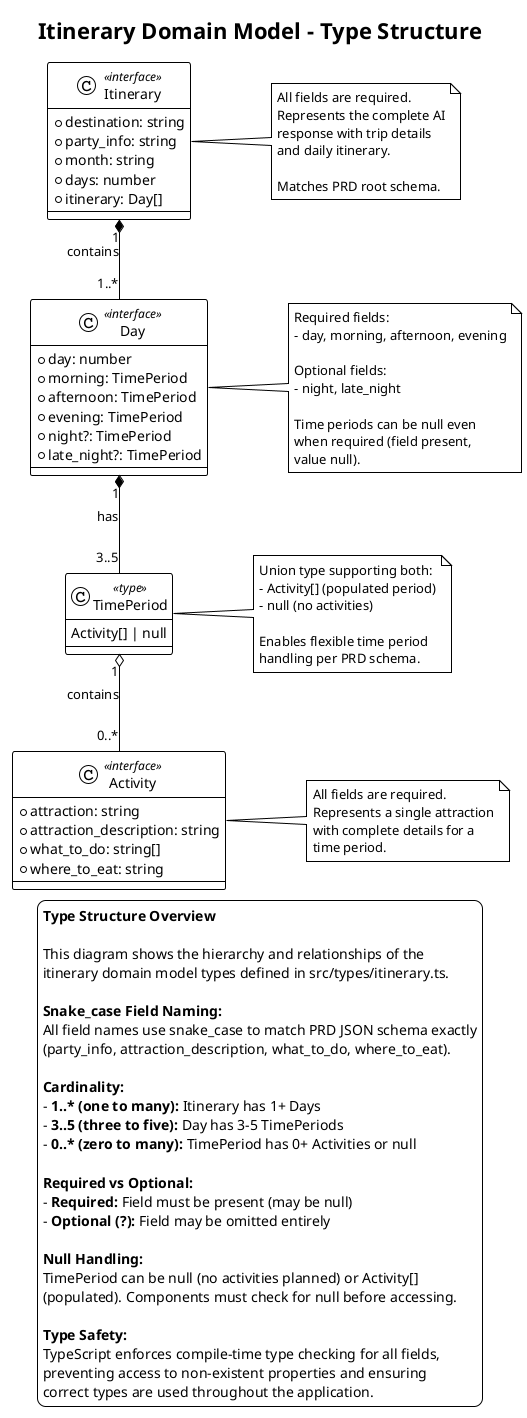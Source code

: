 @startuml type-structure
!theme plain
skinparam linetype ortho
skinparam nodesep 80
skinparam ranksep 80

title Itinerary Domain Model - Type Structure

' Activity interface - represents a single attraction
class Activity <<interface>> {
  + attraction: string
  + attraction_description: string
  + what_to_do: string[]
  + where_to_eat: string
}

note right of Activity
  All fields are required.
  Represents a single attraction
  with complete details for a
  time period.
end note

' TimePeriod type - union of Activity array or null
class "TimePeriod" as TimePeriod <<type>> {
  Activity[] | null
}

note right of TimePeriod
  Union type supporting both:
  - Activity[] (populated period)
  - null (no activities)

  Enables flexible time period
  handling per PRD schema.
end note

' Day interface - represents one day in itinerary
class Day <<interface>> {
  + day: number
  + morning: TimePeriod
  + afternoon: TimePeriod
  + evening: TimePeriod
  + night?: TimePeriod
  + late_night?: TimePeriod
}

note right of Day
  Required fields:
  - day, morning, afternoon, evening

  Optional fields:
  - night, late_night

  Time periods can be null even
  when required (field present,
  value null).
end note

' Itinerary interface - top-level response
class Itinerary <<interface>> {
  + destination: string
  + party_info: string
  + month: string
  + days: number
  + itinerary: Day[]
}

note right of Itinerary
  All fields are required.
  Represents the complete AI
  response with trip details
  and daily itinerary.

  Matches PRD root schema.
end note

' Relationships with cardinality
Itinerary "1" *-- "1..*" Day : contains
Day "1" *-- "3..5" TimePeriod : has
TimePeriod "1" o-- "0..*" Activity : contains

' Relationship cardinality explained in legend below

' Legend explaining type safety
legend bottom
  <b>Type Structure Overview</b>

  This diagram shows the hierarchy and relationships of the
  itinerary domain model types defined in src/types/itinerary.ts.

  <b>Snake_case Field Naming:</b>
  All field names use snake_case to match PRD JSON schema exactly
  (party_info, attraction_description, what_to_do, where_to_eat).

  <b>Cardinality:</b>
  - <b>1..* (one to many):</b> Itinerary has 1+ Days
  - <b>3..5 (three to five):</b> Day has 3-5 TimePeriods
  - <b>0..* (zero to many):</b> TimePeriod has 0+ Activities or null

  <b>Required vs Optional:</b>
  - <b>Required:</b> Field must be present (may be null)
  - <b>Optional (?):</b> Field may be omitted entirely

  <b>Null Handling:</b>
  TimePeriod can be null (no activities planned) or Activity[]
  (populated). Components must check for null before accessing.

  <b>Type Safety:</b>
  TypeScript enforces compile-time type checking for all fields,
  preventing access to non-existent properties and ensuring
  correct types are used throughout the application.
end legend

@enduml
